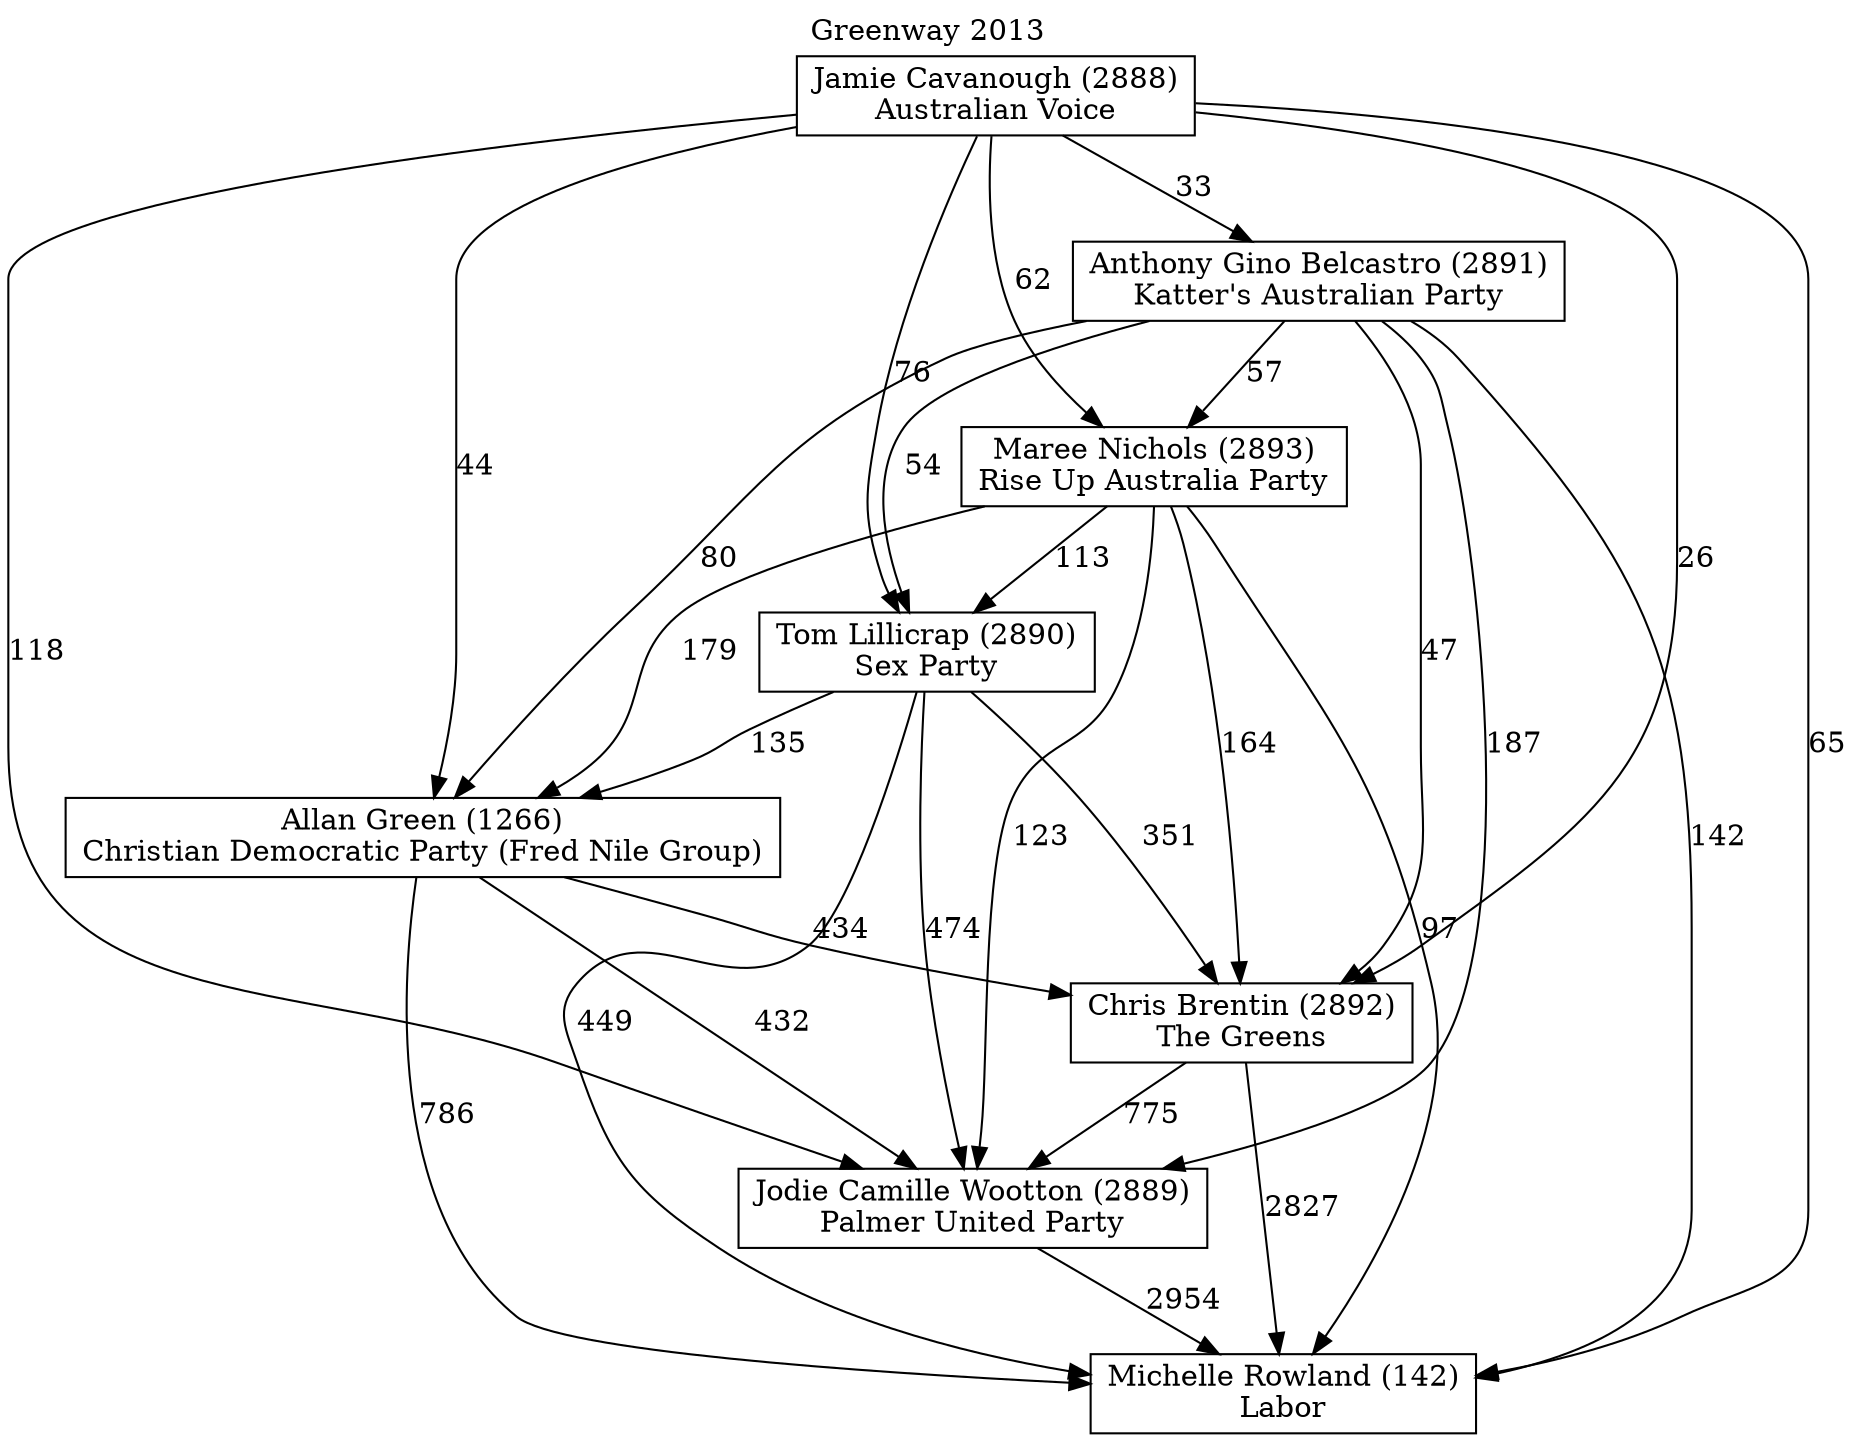 // House preference flow
digraph "Michelle Rowland (142)_Greenway_2013" {
	graph [label="Greenway 2013" labelloc=t mclimit=10]
	node [shape=box]
	"Michelle Rowland (142)" [label="Michelle Rowland (142)
Labor"]
	"Jodie Camille Wootton (2889)" [label="Jodie Camille Wootton (2889)
Palmer United Party"]
	"Chris Brentin (2892)" [label="Chris Brentin (2892)
The Greens"]
	"Allan Green (1266)" [label="Allan Green (1266)
Christian Democratic Party (Fred Nile Group)"]
	"Tom Lillicrap (2890)" [label="Tom Lillicrap (2890)
Sex Party"]
	"Maree Nichols (2893)" [label="Maree Nichols (2893)
Rise Up Australia Party"]
	"Anthony Gino Belcastro (2891)" [label="Anthony Gino Belcastro (2891)
Katter's Australian Party"]
	"Jamie Cavanough (2888)" [label="Jamie Cavanough (2888)
Australian Voice"]
	"Jodie Camille Wootton (2889)" -> "Michelle Rowland (142)" [label=2954]
	"Chris Brentin (2892)" -> "Jodie Camille Wootton (2889)" [label=775]
	"Allan Green (1266)" -> "Chris Brentin (2892)" [label=434]
	"Tom Lillicrap (2890)" -> "Allan Green (1266)" [label=135]
	"Maree Nichols (2893)" -> "Tom Lillicrap (2890)" [label=113]
	"Anthony Gino Belcastro (2891)" -> "Maree Nichols (2893)" [label=57]
	"Jamie Cavanough (2888)" -> "Anthony Gino Belcastro (2891)" [label=33]
	"Chris Brentin (2892)" -> "Michelle Rowland (142)" [label=2827]
	"Allan Green (1266)" -> "Michelle Rowland (142)" [label=786]
	"Tom Lillicrap (2890)" -> "Michelle Rowland (142)" [label=449]
	"Maree Nichols (2893)" -> "Michelle Rowland (142)" [label=97]
	"Anthony Gino Belcastro (2891)" -> "Michelle Rowland (142)" [label=142]
	"Jamie Cavanough (2888)" -> "Michelle Rowland (142)" [label=65]
	"Jamie Cavanough (2888)" -> "Maree Nichols (2893)" [label=62]
	"Anthony Gino Belcastro (2891)" -> "Tom Lillicrap (2890)" [label=54]
	"Jamie Cavanough (2888)" -> "Tom Lillicrap (2890)" [label=76]
	"Maree Nichols (2893)" -> "Allan Green (1266)" [label=179]
	"Anthony Gino Belcastro (2891)" -> "Allan Green (1266)" [label=80]
	"Jamie Cavanough (2888)" -> "Allan Green (1266)" [label=44]
	"Tom Lillicrap (2890)" -> "Chris Brentin (2892)" [label=351]
	"Maree Nichols (2893)" -> "Chris Brentin (2892)" [label=164]
	"Anthony Gino Belcastro (2891)" -> "Chris Brentin (2892)" [label=47]
	"Jamie Cavanough (2888)" -> "Chris Brentin (2892)" [label=26]
	"Allan Green (1266)" -> "Jodie Camille Wootton (2889)" [label=432]
	"Tom Lillicrap (2890)" -> "Jodie Camille Wootton (2889)" [label=474]
	"Maree Nichols (2893)" -> "Jodie Camille Wootton (2889)" [label=123]
	"Anthony Gino Belcastro (2891)" -> "Jodie Camille Wootton (2889)" [label=187]
	"Jamie Cavanough (2888)" -> "Jodie Camille Wootton (2889)" [label=118]
}
